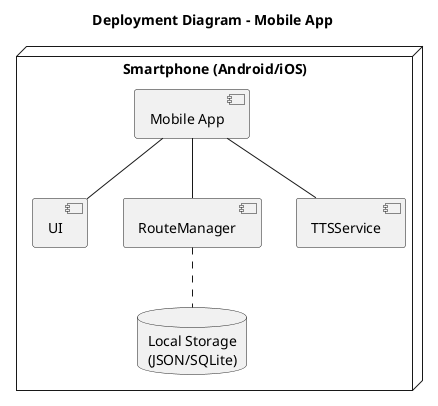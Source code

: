 @startuml
title Deployment Diagram - Mobile App

node "Smartphone (Android/iOS)" {
  component "Mobile App" as AppC
  component "UI" as UIC
  component "RouteManager" as RMC
  component "TTSService" as TTSC
  database "Local Storage\n(JSON/SQLite)" as DB
}

AppC -- UIC
AppC -- RMC
AppC -- TTSC
RMC .. DB

@enduml
